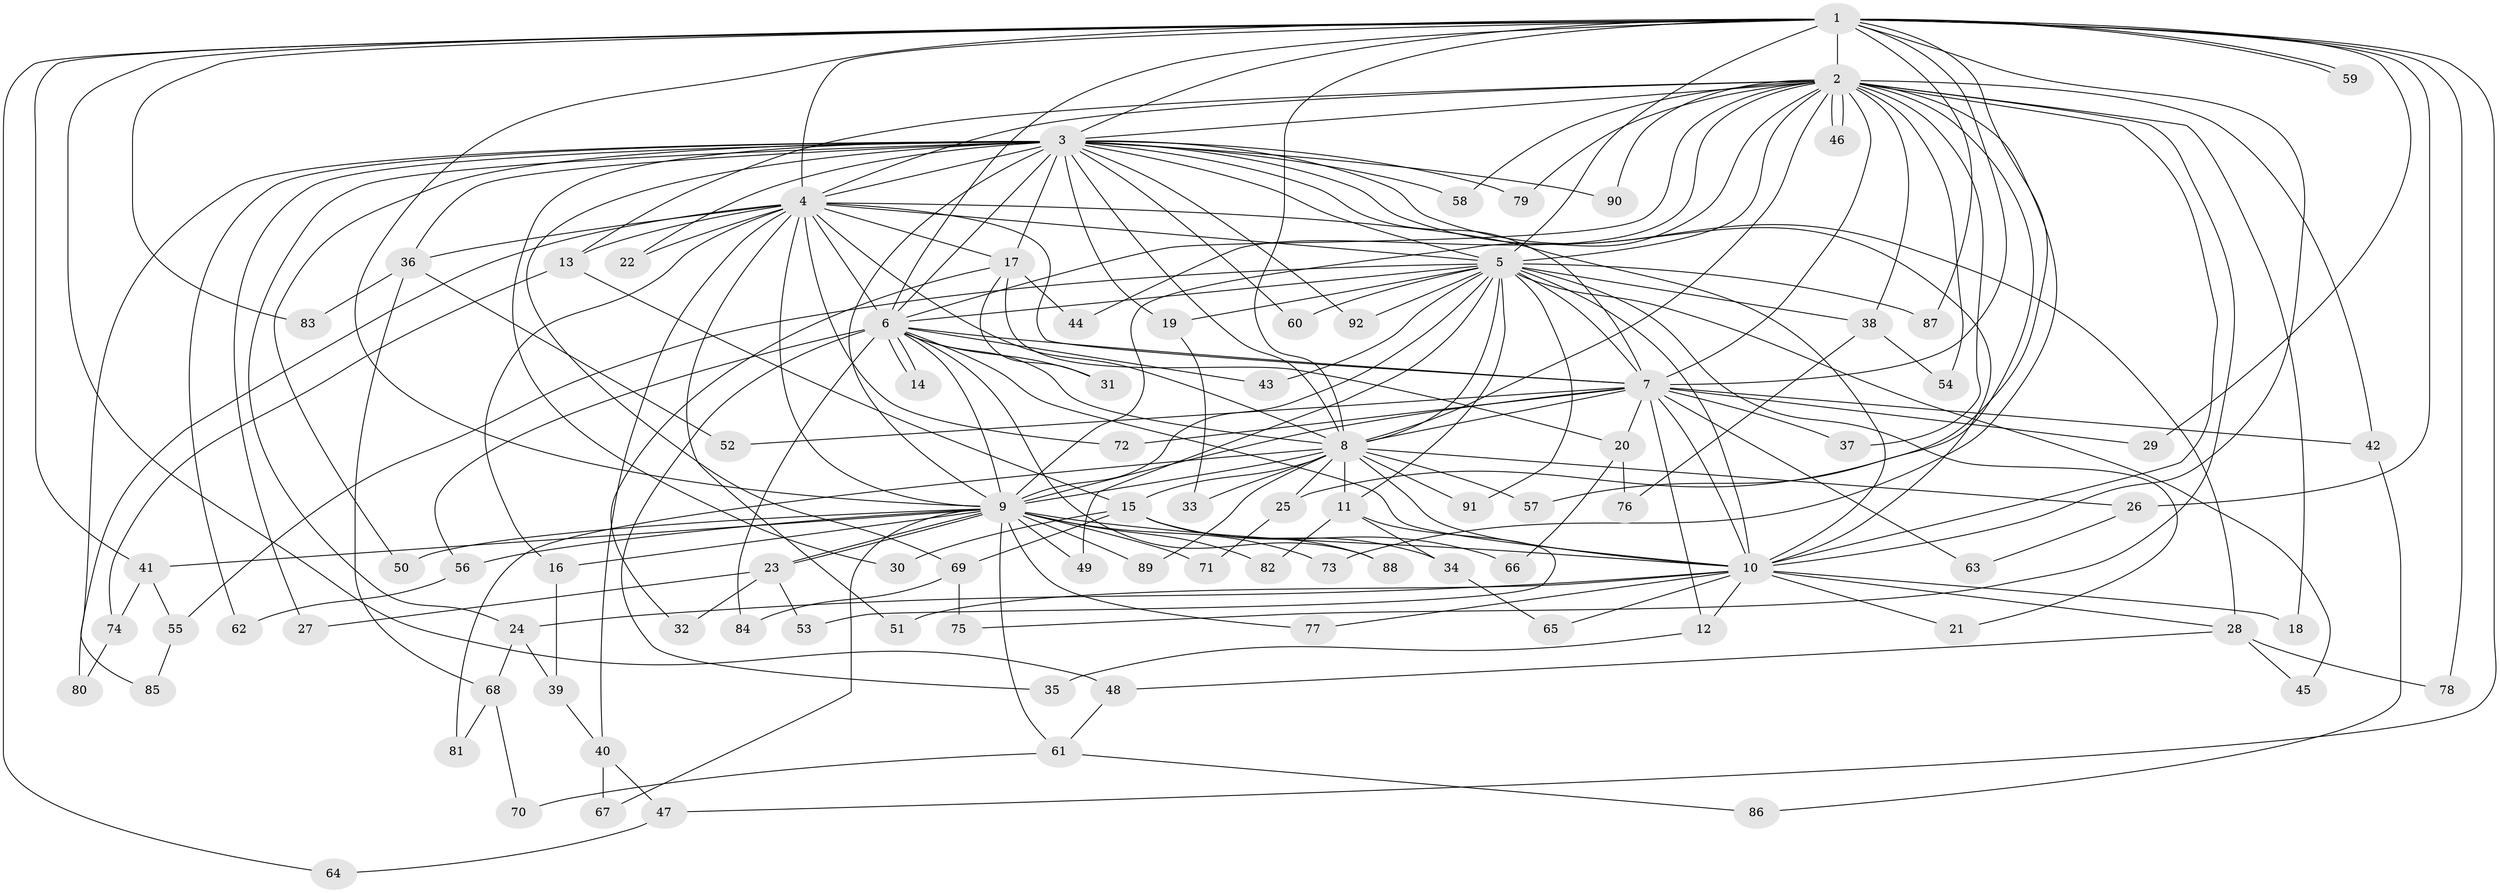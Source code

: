 // Generated by graph-tools (version 1.1) at 2025/43/03/09/25 04:43:20]
// undirected, 92 vertices, 209 edges
graph export_dot {
graph [start="1"]
  node [color=gray90,style=filled];
  1;
  2;
  3;
  4;
  5;
  6;
  7;
  8;
  9;
  10;
  11;
  12;
  13;
  14;
  15;
  16;
  17;
  18;
  19;
  20;
  21;
  22;
  23;
  24;
  25;
  26;
  27;
  28;
  29;
  30;
  31;
  32;
  33;
  34;
  35;
  36;
  37;
  38;
  39;
  40;
  41;
  42;
  43;
  44;
  45;
  46;
  47;
  48;
  49;
  50;
  51;
  52;
  53;
  54;
  55;
  56;
  57;
  58;
  59;
  60;
  61;
  62;
  63;
  64;
  65;
  66;
  67;
  68;
  69;
  70;
  71;
  72;
  73;
  74;
  75;
  76;
  77;
  78;
  79;
  80;
  81;
  82;
  83;
  84;
  85;
  86;
  87;
  88;
  89;
  90;
  91;
  92;
  1 -- 2;
  1 -- 3;
  1 -- 4;
  1 -- 5;
  1 -- 6;
  1 -- 7;
  1 -- 8;
  1 -- 9;
  1 -- 10;
  1 -- 25;
  1 -- 26;
  1 -- 29;
  1 -- 41;
  1 -- 47;
  1 -- 48;
  1 -- 59;
  1 -- 59;
  1 -- 64;
  1 -- 78;
  1 -- 83;
  1 -- 87;
  2 -- 3;
  2 -- 4;
  2 -- 5;
  2 -- 6;
  2 -- 7;
  2 -- 8;
  2 -- 9;
  2 -- 10;
  2 -- 13;
  2 -- 18;
  2 -- 37;
  2 -- 38;
  2 -- 42;
  2 -- 44;
  2 -- 46;
  2 -- 46;
  2 -- 54;
  2 -- 57;
  2 -- 58;
  2 -- 73;
  2 -- 75;
  2 -- 79;
  2 -- 90;
  3 -- 4;
  3 -- 5;
  3 -- 6;
  3 -- 7;
  3 -- 8;
  3 -- 9;
  3 -- 10;
  3 -- 17;
  3 -- 19;
  3 -- 22;
  3 -- 24;
  3 -- 27;
  3 -- 28;
  3 -- 30;
  3 -- 36;
  3 -- 50;
  3 -- 58;
  3 -- 60;
  3 -- 62;
  3 -- 69;
  3 -- 79;
  3 -- 85;
  3 -- 90;
  3 -- 92;
  4 -- 5;
  4 -- 6;
  4 -- 7;
  4 -- 8;
  4 -- 9;
  4 -- 10;
  4 -- 13;
  4 -- 16;
  4 -- 17;
  4 -- 22;
  4 -- 36;
  4 -- 40;
  4 -- 51;
  4 -- 72;
  4 -- 80;
  5 -- 6;
  5 -- 7;
  5 -- 8;
  5 -- 9;
  5 -- 10;
  5 -- 11;
  5 -- 19;
  5 -- 21;
  5 -- 38;
  5 -- 43;
  5 -- 45;
  5 -- 49;
  5 -- 55;
  5 -- 60;
  5 -- 87;
  5 -- 91;
  5 -- 92;
  6 -- 7;
  6 -- 8;
  6 -- 9;
  6 -- 10;
  6 -- 14;
  6 -- 14;
  6 -- 31;
  6 -- 35;
  6 -- 43;
  6 -- 56;
  6 -- 84;
  6 -- 88;
  7 -- 8;
  7 -- 9;
  7 -- 10;
  7 -- 12;
  7 -- 20;
  7 -- 29;
  7 -- 37;
  7 -- 42;
  7 -- 52;
  7 -- 63;
  7 -- 72;
  8 -- 9;
  8 -- 10;
  8 -- 11;
  8 -- 15;
  8 -- 25;
  8 -- 26;
  8 -- 33;
  8 -- 57;
  8 -- 81;
  8 -- 89;
  8 -- 91;
  9 -- 10;
  9 -- 16;
  9 -- 23;
  9 -- 23;
  9 -- 41;
  9 -- 49;
  9 -- 50;
  9 -- 56;
  9 -- 61;
  9 -- 67;
  9 -- 71;
  9 -- 73;
  9 -- 77;
  9 -- 82;
  9 -- 89;
  10 -- 12;
  10 -- 18;
  10 -- 21;
  10 -- 24;
  10 -- 28;
  10 -- 51;
  10 -- 65;
  10 -- 77;
  11 -- 34;
  11 -- 53;
  11 -- 82;
  12 -- 35;
  13 -- 15;
  13 -- 74;
  15 -- 30;
  15 -- 34;
  15 -- 66;
  15 -- 69;
  15 -- 88;
  16 -- 39;
  17 -- 20;
  17 -- 31;
  17 -- 32;
  17 -- 44;
  19 -- 33;
  20 -- 66;
  20 -- 76;
  23 -- 27;
  23 -- 32;
  23 -- 53;
  24 -- 39;
  24 -- 68;
  25 -- 71;
  26 -- 63;
  28 -- 45;
  28 -- 48;
  28 -- 78;
  34 -- 65;
  36 -- 52;
  36 -- 68;
  36 -- 83;
  38 -- 54;
  38 -- 76;
  39 -- 40;
  40 -- 47;
  40 -- 67;
  41 -- 55;
  41 -- 74;
  42 -- 86;
  47 -- 64;
  48 -- 61;
  55 -- 85;
  56 -- 62;
  61 -- 70;
  61 -- 86;
  68 -- 70;
  68 -- 81;
  69 -- 75;
  69 -- 84;
  74 -- 80;
}
